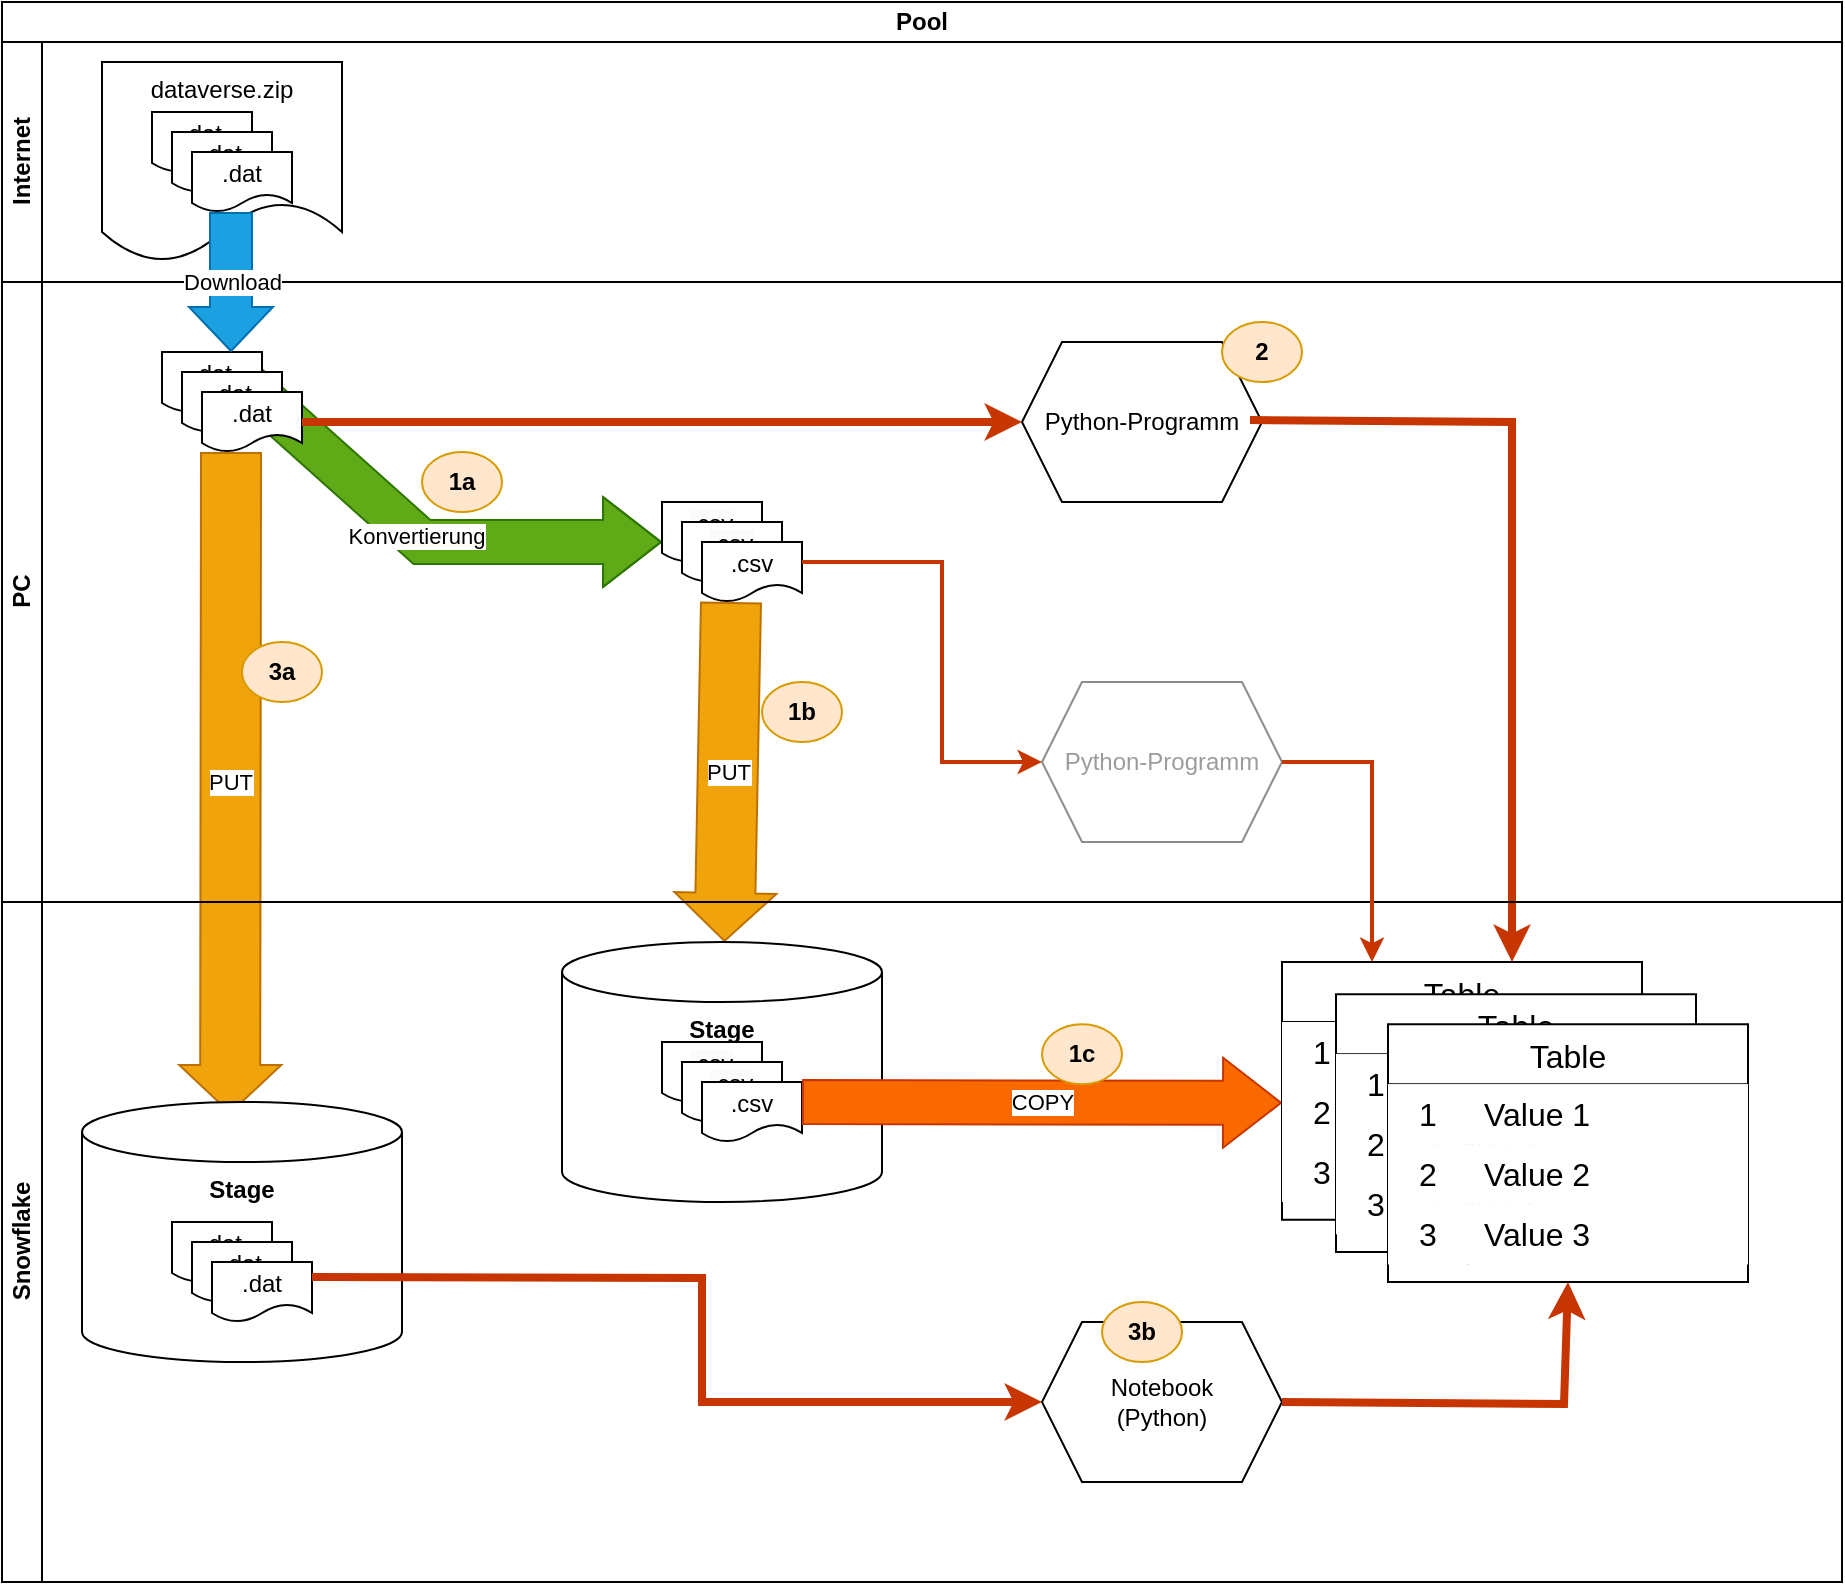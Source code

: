 <mxfile version="26.1.1">
  <diagram name="Seite-1" id="NnFTCDgXfYw4PKgfzdPt">
    <mxGraphModel dx="1194" dy="814" grid="1" gridSize="10" guides="1" tooltips="1" connect="1" arrows="1" fold="1" page="1" pageScale="1" pageWidth="1654" pageHeight="1169" math="0" shadow="0">
      <root>
        <mxCell id="0" />
        <mxCell id="1" parent="0" />
        <mxCell id="tnPi00TP8yUcU2jU27cu-1" value="Pool" style="swimlane;html=1;childLayout=stackLayout;resizeParent=1;resizeParentMax=0;horizontal=1;startSize=20;horizontalStack=0;whiteSpace=wrap;" parent="1" vertex="1">
          <mxGeometry x="90" y="230" width="920" height="790" as="geometry" />
        </mxCell>
        <mxCell id="tnPi00TP8yUcU2jU27cu-2" value="Internet" style="swimlane;html=1;startSize=20;horizontal=0;" parent="tnPi00TP8yUcU2jU27cu-1" vertex="1">
          <mxGeometry y="20" width="920" height="120" as="geometry" />
        </mxCell>
        <mxCell id="tnPi00TP8yUcU2jU27cu-6" value="dataverse.zip" style="shape=document;whiteSpace=wrap;html=1;boundedLbl=1;verticalAlign=top;" parent="tnPi00TP8yUcU2jU27cu-2" vertex="1">
          <mxGeometry x="50" y="10" width="120" height="100" as="geometry" />
        </mxCell>
        <mxCell id="tnPi00TP8yUcU2jU27cu-10" value="" style="group" parent="tnPi00TP8yUcU2jU27cu-2" vertex="1" connectable="0">
          <mxGeometry x="75" y="35" width="70" height="50" as="geometry" />
        </mxCell>
        <mxCell id="tnPi00TP8yUcU2jU27cu-7" value=".dat" style="shape=document;whiteSpace=wrap;html=1;boundedLbl=1;" parent="tnPi00TP8yUcU2jU27cu-10" vertex="1">
          <mxGeometry width="50" height="30" as="geometry" />
        </mxCell>
        <mxCell id="tnPi00TP8yUcU2jU27cu-8" value=".dat" style="shape=document;whiteSpace=wrap;html=1;boundedLbl=1;" parent="tnPi00TP8yUcU2jU27cu-10" vertex="1">
          <mxGeometry x="10" y="10" width="50" height="30" as="geometry" />
        </mxCell>
        <mxCell id="tnPi00TP8yUcU2jU27cu-9" value=".dat" style="shape=document;whiteSpace=wrap;html=1;boundedLbl=1;" parent="tnPi00TP8yUcU2jU27cu-10" vertex="1">
          <mxGeometry x="20" y="20" width="50" height="30" as="geometry" />
        </mxCell>
        <mxCell id="tnPi00TP8yUcU2jU27cu-3" value="PC" style="swimlane;html=1;startSize=20;horizontal=0;" parent="tnPi00TP8yUcU2jU27cu-1" vertex="1">
          <mxGeometry y="140" width="920" height="310" as="geometry" />
        </mxCell>
        <mxCell id="tnPi00TP8yUcU2jU27cu-23" value="Konvertierung" style="shape=flexArrow;endArrow=classic;html=1;rounded=0;endWidth=22;endSize=9.33;width=22;fillColor=#60a917;strokeColor=#2D7600;exitX=0.5;exitY=0;exitDx=0;exitDy=0;" parent="tnPi00TP8yUcU2jU27cu-3" source="tnPi00TP8yUcU2jU27cu-15" edge="1">
          <mxGeometry width="50" height="50" relative="1" as="geometry">
            <mxPoint x="150" y="50" as="sourcePoint" />
            <mxPoint x="330" y="130" as="targetPoint" />
            <Array as="points">
              <mxPoint x="210" y="130" />
            </Array>
          </mxGeometry>
        </mxCell>
        <mxCell id="tnPi00TP8yUcU2jU27cu-13" value="" style="group" parent="tnPi00TP8yUcU2jU27cu-3" vertex="1" connectable="0">
          <mxGeometry x="80" y="35" width="70" height="50" as="geometry" />
        </mxCell>
        <mxCell id="tnPi00TP8yUcU2jU27cu-14" value=".dat" style="shape=document;whiteSpace=wrap;html=1;boundedLbl=1;" parent="tnPi00TP8yUcU2jU27cu-13" vertex="1">
          <mxGeometry width="50" height="30" as="geometry" />
        </mxCell>
        <mxCell id="tnPi00TP8yUcU2jU27cu-15" value=".dat" style="shape=document;whiteSpace=wrap;html=1;boundedLbl=1;" parent="tnPi00TP8yUcU2jU27cu-13" vertex="1">
          <mxGeometry x="10" y="10" width="50" height="30" as="geometry" />
        </mxCell>
        <mxCell id="tnPi00TP8yUcU2jU27cu-16" value=".dat" style="shape=document;whiteSpace=wrap;html=1;boundedLbl=1;" parent="tnPi00TP8yUcU2jU27cu-13" vertex="1">
          <mxGeometry x="20" y="20" width="50" height="30" as="geometry" />
        </mxCell>
        <mxCell id="tnPi00TP8yUcU2jU27cu-22" value="" style="group" parent="tnPi00TP8yUcU2jU27cu-3" vertex="1" connectable="0">
          <mxGeometry x="330" y="110" width="70" height="50" as="geometry" />
        </mxCell>
        <mxCell id="tnPi00TP8yUcU2jU27cu-19" value="&lt;span style=&quot;color: rgb(0, 0, 0); font-family: Helvetica; font-size: 12px; font-style: normal; font-variant-ligatures: normal; font-variant-caps: normal; font-weight: 400; letter-spacing: normal; orphans: 2; text-align: center; text-indent: 0px; text-transform: none; widows: 2; word-spacing: 0px; -webkit-text-stroke-width: 0px; white-space: normal; background-color: rgb(251, 251, 251); text-decoration-thickness: initial; text-decoration-style: initial; text-decoration-color: initial; display: inline !important; float: none;&quot;&gt;.csv&lt;/span&gt;" style="shape=document;whiteSpace=wrap;html=1;boundedLbl=1;" parent="tnPi00TP8yUcU2jU27cu-22" vertex="1">
          <mxGeometry width="50" height="30" as="geometry" />
        </mxCell>
        <mxCell id="tnPi00TP8yUcU2jU27cu-20" value="&lt;span style=&quot;color: rgb(0, 0, 0); font-family: Helvetica; font-size: 12px; font-style: normal; font-variant-ligatures: normal; font-variant-caps: normal; font-weight: 400; letter-spacing: normal; orphans: 2; text-align: center; text-indent: 0px; text-transform: none; widows: 2; word-spacing: 0px; -webkit-text-stroke-width: 0px; white-space: normal; background-color: rgb(251, 251, 251); text-decoration-thickness: initial; text-decoration-style: initial; text-decoration-color: initial; display: inline !important; float: none;&quot;&gt;.csv&lt;/span&gt;" style="shape=document;whiteSpace=wrap;html=1;boundedLbl=1;" parent="tnPi00TP8yUcU2jU27cu-22" vertex="1">
          <mxGeometry x="10" y="10" width="50" height="30" as="geometry" />
        </mxCell>
        <mxCell id="tnPi00TP8yUcU2jU27cu-21" value=".csv" style="shape=document;whiteSpace=wrap;html=1;boundedLbl=1;" parent="tnPi00TP8yUcU2jU27cu-22" vertex="1">
          <mxGeometry x="20" y="20" width="50" height="30" as="geometry" />
        </mxCell>
        <mxCell id="tnPi00TP8yUcU2jU27cu-28" value="PUT" style="shape=flexArrow;endArrow=classic;html=1;rounded=0;fillColor=#f0a30a;strokeColor=#BD7000;width=30;endSize=7.67;" parent="tnPi00TP8yUcU2jU27cu-22" target="tnPi00TP8yUcU2jU27cu-35" edge="1">
          <mxGeometry width="50" height="50" relative="1" as="geometry">
            <mxPoint x="34.5" y="50" as="sourcePoint" />
            <mxPoint x="34.5" y="100" as="targetPoint" />
          </mxGeometry>
        </mxCell>
        <mxCell id="tnPi00TP8yUcU2jU27cu-17" value="Download" style="shape=flexArrow;endArrow=classic;html=1;rounded=0;fillColor=#1ba1e2;strokeColor=#006EAF;width=21;endSize=7;" parent="tnPi00TP8yUcU2jU27cu-3" edge="1">
          <mxGeometry width="50" height="50" relative="1" as="geometry">
            <mxPoint x="114.5" y="-35" as="sourcePoint" />
            <mxPoint x="114.5" y="35" as="targetPoint" />
          </mxGeometry>
        </mxCell>
        <mxCell id="tnPi00TP8yUcU2jU27cu-30" value="PUT" style="shape=flexArrow;endArrow=classic;html=1;rounded=0;fillColor=#f0a30a;strokeColor=#BD7000;width=30;endSize=7.67;entryX=0.463;entryY=0.046;entryDx=0;entryDy=0;entryPerimeter=0;" parent="tnPi00TP8yUcU2jU27cu-3" target="tnPi00TP8yUcU2jU27cu-27" edge="1">
          <mxGeometry width="50" height="50" relative="1" as="geometry">
            <mxPoint x="114.5" y="85" as="sourcePoint" />
            <mxPoint x="114.5" y="155" as="targetPoint" />
          </mxGeometry>
        </mxCell>
        <mxCell id="tnPi00TP8yUcU2jU27cu-72" value="Python-Programm" style="shape=hexagon;perimeter=hexagonPerimeter2;whiteSpace=wrap;html=1;fixedSize=1;fontColor=#9C9C9C;strokeColor=#8C8C8C;" parent="tnPi00TP8yUcU2jU27cu-3" vertex="1">
          <mxGeometry x="520" y="200" width="120" height="80" as="geometry" />
        </mxCell>
        <mxCell id="tnPi00TP8yUcU2jU27cu-76" value="Python-Programm" style="shape=hexagon;perimeter=hexagonPerimeter2;whiteSpace=wrap;html=1;fixedSize=1;" parent="tnPi00TP8yUcU2jU27cu-3" vertex="1">
          <mxGeometry x="510" y="30" width="120" height="80" as="geometry" />
        </mxCell>
        <mxCell id="tnPi00TP8yUcU2jU27cu-77" value="" style="endArrow=classic;html=1;rounded=0;fillColor=#fa6800;strokeColor=#C73500;exitX=0.95;exitY=0.488;exitDx=0;exitDy=0;strokeWidth=4;entryX=0.25;entryY=0;entryDx=0;entryDy=0;exitPerimeter=0;" parent="tnPi00TP8yUcU2jU27cu-3" source="tnPi00TP8yUcU2jU27cu-76" edge="1">
          <mxGeometry width="50" height="50" relative="1" as="geometry">
            <mxPoint x="710" y="240" as="sourcePoint" />
            <mxPoint x="755" y="340" as="targetPoint" />
            <Array as="points">
              <mxPoint x="755" y="70" />
              <mxPoint x="755" y="240" />
            </Array>
          </mxGeometry>
        </mxCell>
        <mxCell id="tnPi00TP8yUcU2jU27cu-78" value="" style="endArrow=classic;html=1;rounded=0;fillColor=#fa6800;strokeColor=#C73500;exitX=1;exitY=0.5;exitDx=0;exitDy=0;strokeWidth=4;entryX=0;entryY=0.5;entryDx=0;entryDy=0;" parent="tnPi00TP8yUcU2jU27cu-3" source="tnPi00TP8yUcU2jU27cu-16" target="tnPi00TP8yUcU2jU27cu-76" edge="1">
          <mxGeometry width="50" height="50" relative="1" as="geometry">
            <mxPoint x="644" y="99" as="sourcePoint" />
            <mxPoint x="840" y="220" as="targetPoint" />
            <Array as="points">
              <mxPoint x="370" y="70" />
            </Array>
          </mxGeometry>
        </mxCell>
        <mxCell id="rTcr-sb7qPye0Pc1BiOK-2" value="1b" style="ellipse;whiteSpace=wrap;html=1;fontStyle=1;fillStyle=solid;fillColor=#ffe6cc;strokeColor=#d79b00;" parent="tnPi00TP8yUcU2jU27cu-3" vertex="1">
          <mxGeometry x="380" y="200" width="40" height="30" as="geometry" />
        </mxCell>
        <mxCell id="rTcr-sb7qPye0Pc1BiOK-5" value="3a" style="ellipse;whiteSpace=wrap;html=1;fontStyle=1;fillStyle=solid;fillColor=#ffe6cc;strokeColor=#d79b00;" parent="tnPi00TP8yUcU2jU27cu-3" vertex="1">
          <mxGeometry x="120" y="180" width="40" height="30" as="geometry" />
        </mxCell>
        <mxCell id="rTcr-sb7qPye0Pc1BiOK-1" value="2" style="ellipse;whiteSpace=wrap;html=1;fontStyle=1;fillStyle=solid;fillColor=#ffe6cc;strokeColor=#d79b00;" parent="tnPi00TP8yUcU2jU27cu-3" vertex="1">
          <mxGeometry x="610" y="20" width="40" height="30" as="geometry" />
        </mxCell>
        <mxCell id="tWwMgMQECgDxcn3yTNyy-1" value="1a" style="ellipse;whiteSpace=wrap;html=1;fontStyle=1;fillStyle=solid;fillColor=#ffe6cc;strokeColor=#d79b00;" vertex="1" parent="tnPi00TP8yUcU2jU27cu-3">
          <mxGeometry x="210" y="85" width="40" height="30" as="geometry" />
        </mxCell>
        <mxCell id="tnPi00TP8yUcU2jU27cu-4" value="Snowflake" style="swimlane;html=1;startSize=20;horizontal=0;" parent="tnPi00TP8yUcU2jU27cu-1" vertex="1">
          <mxGeometry y="450" width="920" height="340" as="geometry" />
        </mxCell>
        <mxCell id="tnPi00TP8yUcU2jU27cu-27" value="Stage" style="shape=cylinder3;whiteSpace=wrap;html=1;boundedLbl=1;backgroundOutline=1;size=15;verticalAlign=top;fontStyle=1" parent="tnPi00TP8yUcU2jU27cu-4" vertex="1">
          <mxGeometry x="40" y="100" width="160" height="130" as="geometry" />
        </mxCell>
        <mxCell id="tnPi00TP8yUcU2jU27cu-31" value="" style="group" parent="tnPi00TP8yUcU2jU27cu-4" vertex="1" connectable="0">
          <mxGeometry x="85" y="160" width="70" height="50" as="geometry" />
        </mxCell>
        <mxCell id="tnPi00TP8yUcU2jU27cu-32" value=".dat" style="shape=document;whiteSpace=wrap;html=1;boundedLbl=1;" parent="tnPi00TP8yUcU2jU27cu-31" vertex="1">
          <mxGeometry width="50" height="30" as="geometry" />
        </mxCell>
        <mxCell id="tnPi00TP8yUcU2jU27cu-33" value=".dat" style="shape=document;whiteSpace=wrap;html=1;boundedLbl=1;" parent="tnPi00TP8yUcU2jU27cu-31" vertex="1">
          <mxGeometry x="10" y="10" width="50" height="30" as="geometry" />
        </mxCell>
        <mxCell id="tnPi00TP8yUcU2jU27cu-34" value=".dat" style="shape=document;whiteSpace=wrap;html=1;boundedLbl=1;" parent="tnPi00TP8yUcU2jU27cu-31" vertex="1">
          <mxGeometry x="20" y="20" width="50" height="30" as="geometry" />
        </mxCell>
        <mxCell id="tnPi00TP8yUcU2jU27cu-35" value="Stage" style="shape=cylinder3;whiteSpace=wrap;html=1;boundedLbl=1;backgroundOutline=1;size=15;verticalAlign=top;fontStyle=1" parent="tnPi00TP8yUcU2jU27cu-4" vertex="1">
          <mxGeometry x="280" y="20" width="160" height="130" as="geometry" />
        </mxCell>
        <mxCell id="tnPi00TP8yUcU2jU27cu-36" value="" style="group" parent="tnPi00TP8yUcU2jU27cu-4" vertex="1" connectable="0">
          <mxGeometry x="330" y="70" width="70" height="50" as="geometry" />
        </mxCell>
        <mxCell id="tnPi00TP8yUcU2jU27cu-37" value="&lt;span style=&quot;color: rgb(0, 0, 0); font-family: Helvetica; font-size: 12px; font-style: normal; font-variant-ligatures: normal; font-variant-caps: normal; font-weight: 400; letter-spacing: normal; orphans: 2; text-align: center; text-indent: 0px; text-transform: none; widows: 2; word-spacing: 0px; -webkit-text-stroke-width: 0px; white-space: normal; background-color: rgb(251, 251, 251); text-decoration-thickness: initial; text-decoration-style: initial; text-decoration-color: initial; display: inline !important; float: none;&quot;&gt;.csv&lt;/span&gt;" style="shape=document;whiteSpace=wrap;html=1;boundedLbl=1;" parent="tnPi00TP8yUcU2jU27cu-36" vertex="1">
          <mxGeometry width="50" height="30" as="geometry" />
        </mxCell>
        <mxCell id="tnPi00TP8yUcU2jU27cu-38" value="&lt;span style=&quot;color: rgb(0, 0, 0); font-family: Helvetica; font-size: 12px; font-style: normal; font-variant-ligatures: normal; font-variant-caps: normal; font-weight: 400; letter-spacing: normal; orphans: 2; text-align: center; text-indent: 0px; text-transform: none; widows: 2; word-spacing: 0px; -webkit-text-stroke-width: 0px; white-space: normal; background-color: rgb(251, 251, 251); text-decoration-thickness: initial; text-decoration-style: initial; text-decoration-color: initial; display: inline !important; float: none;&quot;&gt;.csv&lt;/span&gt;" style="shape=document;whiteSpace=wrap;html=1;boundedLbl=1;" parent="tnPi00TP8yUcU2jU27cu-36" vertex="1">
          <mxGeometry x="10" y="10" width="50" height="30" as="geometry" />
        </mxCell>
        <mxCell id="tnPi00TP8yUcU2jU27cu-39" value=".csv" style="shape=document;whiteSpace=wrap;html=1;boundedLbl=1;" parent="tnPi00TP8yUcU2jU27cu-36" vertex="1">
          <mxGeometry x="20" y="20" width="50" height="30" as="geometry" />
        </mxCell>
        <mxCell id="tnPi00TP8yUcU2jU27cu-71" value="COPY" style="shape=flexArrow;endArrow=classic;html=1;rounded=0;endWidth=22;endSize=9.33;width=22;fillColor=#fa6800;strokeColor=#C73500;entryX=0;entryY=0.5;entryDx=0;entryDy=0;" parent="tnPi00TP8yUcU2jU27cu-4" edge="1">
          <mxGeometry width="50" height="50" relative="1" as="geometry">
            <mxPoint x="400" y="100" as="sourcePoint" />
            <mxPoint x="640" y="100.43" as="targetPoint" />
          </mxGeometry>
        </mxCell>
        <mxCell id="tnPi00TP8yUcU2jU27cu-79" value="Notebook&lt;div&gt;(Python)&lt;/div&gt;" style="shape=hexagon;perimeter=hexagonPerimeter2;whiteSpace=wrap;html=1;fixedSize=1;" parent="tnPi00TP8yUcU2jU27cu-4" vertex="1">
          <mxGeometry x="520" y="210" width="120" height="80" as="geometry" />
        </mxCell>
        <mxCell id="tnPi00TP8yUcU2jU27cu-80" value="" style="endArrow=classic;html=1;rounded=0;fillColor=#fa6800;strokeColor=#C73500;exitX=1;exitY=0.5;exitDx=0;exitDy=0;strokeWidth=4;entryX=0.5;entryY=1;entryDx=0;entryDy=0;" parent="tnPi00TP8yUcU2jU27cu-4" source="tnPi00TP8yUcU2jU27cu-79" target="tnPi00TP8yUcU2jU27cu-60" edge="1">
          <mxGeometry width="50" height="50" relative="1" as="geometry">
            <mxPoint x="650" y="250" as="sourcePoint" />
            <mxPoint x="776" y="671" as="targetPoint" />
            <Array as="points">
              <mxPoint x="781" y="251" />
            </Array>
          </mxGeometry>
        </mxCell>
        <mxCell id="tnPi00TP8yUcU2jU27cu-81" value="" style="endArrow=classic;html=1;rounded=0;fillColor=#fa6800;strokeColor=#C73500;exitX=1;exitY=0.25;exitDx=0;exitDy=0;strokeWidth=4;entryX=0;entryY=0.5;entryDx=0;entryDy=0;" parent="tnPi00TP8yUcU2jU27cu-4" source="tnPi00TP8yUcU2jU27cu-34" target="tnPi00TP8yUcU2jU27cu-79" edge="1">
          <mxGeometry width="50" height="50" relative="1" as="geometry">
            <mxPoint x="210" y="260" as="sourcePoint" />
            <mxPoint x="353" y="200" as="targetPoint" />
            <Array as="points">
              <mxPoint x="350" y="188" />
              <mxPoint x="350" y="250" />
            </Array>
          </mxGeometry>
        </mxCell>
        <mxCell id="tnPi00TP8yUcU2jU27cu-40" value="Table" style="shape=table;startSize=30;container=1;collapsible=0;childLayout=tableLayout;fixedRows=1;rowLines=0;fontStyle=0;fontSize=16;fillStyle=solid;" parent="tnPi00TP8yUcU2jU27cu-4" vertex="1">
          <mxGeometry x="640" y="30" width="180" height="128.859" as="geometry" />
        </mxCell>
        <mxCell id="tnPi00TP8yUcU2jU27cu-41" value="" style="shape=tableRow;horizontal=0;startSize=0;swimlaneHead=0;swimlaneBody=0;top=0;left=0;bottom=0;right=0;collapsible=0;dropTarget=0;points=[[0,0.5],[1,0.5]];portConstraint=eastwest;fontSize=16;fillStyle=solid;" parent="tnPi00TP8yUcU2jU27cu-40" vertex="1">
          <mxGeometry y="30" width="180" height="30" as="geometry" />
        </mxCell>
        <mxCell id="tnPi00TP8yUcU2jU27cu-42" value="1" style="shape=partialRectangle;html=1;whiteSpace=wrap;connectable=0;top=0;left=0;bottom=0;right=0;overflow=hidden;pointerEvents=1;fontSize=16;fillStyle=solid;" parent="tnPi00TP8yUcU2jU27cu-41" vertex="1">
          <mxGeometry width="40" height="30" as="geometry">
            <mxRectangle width="40" height="30" as="alternateBounds" />
          </mxGeometry>
        </mxCell>
        <mxCell id="tnPi00TP8yUcU2jU27cu-43" value="Value 1" style="shape=partialRectangle;html=1;whiteSpace=wrap;connectable=0;top=0;left=0;bottom=0;right=0;align=left;spacingLeft=6;overflow=hidden;fontSize=16;fillStyle=solid;" parent="tnPi00TP8yUcU2jU27cu-41" vertex="1">
          <mxGeometry x="40" width="140" height="30" as="geometry">
            <mxRectangle width="140" height="30" as="alternateBounds" />
          </mxGeometry>
        </mxCell>
        <mxCell id="tnPi00TP8yUcU2jU27cu-44" value="" style="shape=tableRow;horizontal=0;startSize=0;swimlaneHead=0;swimlaneBody=0;top=0;left=0;bottom=0;right=0;collapsible=0;dropTarget=0;points=[[0,0.5],[1,0.5]];portConstraint=eastwest;fontSize=16;fillStyle=solid;" parent="tnPi00TP8yUcU2jU27cu-40" vertex="1">
          <mxGeometry y="60" width="180" height="30" as="geometry" />
        </mxCell>
        <mxCell id="tnPi00TP8yUcU2jU27cu-45" value="2" style="shape=partialRectangle;html=1;whiteSpace=wrap;connectable=0;top=0;left=0;bottom=0;right=0;overflow=hidden;fontSize=16;fillStyle=solid;" parent="tnPi00TP8yUcU2jU27cu-44" vertex="1">
          <mxGeometry width="40" height="30" as="geometry">
            <mxRectangle width="40" height="30" as="alternateBounds" />
          </mxGeometry>
        </mxCell>
        <mxCell id="tnPi00TP8yUcU2jU27cu-46" value="Value 2" style="shape=partialRectangle;html=1;whiteSpace=wrap;connectable=0;top=0;left=0;bottom=0;right=0;align=left;spacingLeft=6;overflow=hidden;fontSize=16;fillStyle=solid;" parent="tnPi00TP8yUcU2jU27cu-44" vertex="1">
          <mxGeometry x="40" width="140" height="30" as="geometry">
            <mxRectangle width="140" height="30" as="alternateBounds" />
          </mxGeometry>
        </mxCell>
        <mxCell id="tnPi00TP8yUcU2jU27cu-47" value="" style="shape=tableRow;horizontal=0;startSize=0;swimlaneHead=0;swimlaneBody=0;top=0;left=0;bottom=0;right=0;collapsible=0;dropTarget=0;points=[[0,0.5],[1,0.5]];portConstraint=eastwest;fontSize=16;fillStyle=solid;" parent="tnPi00TP8yUcU2jU27cu-40" vertex="1">
          <mxGeometry y="90" width="180" height="30" as="geometry" />
        </mxCell>
        <mxCell id="tnPi00TP8yUcU2jU27cu-48" value="3" style="shape=partialRectangle;html=1;whiteSpace=wrap;connectable=0;top=0;left=0;bottom=0;right=0;overflow=hidden;fontSize=16;fillStyle=solid;" parent="tnPi00TP8yUcU2jU27cu-47" vertex="1">
          <mxGeometry width="40" height="30" as="geometry">
            <mxRectangle width="40" height="30" as="alternateBounds" />
          </mxGeometry>
        </mxCell>
        <mxCell id="tnPi00TP8yUcU2jU27cu-49" value="Value 3" style="shape=partialRectangle;html=1;whiteSpace=wrap;connectable=0;top=0;left=0;bottom=0;right=0;align=left;spacingLeft=6;overflow=hidden;fontSize=16;fillStyle=solid;" parent="tnPi00TP8yUcU2jU27cu-47" vertex="1">
          <mxGeometry x="40" width="140" height="30" as="geometry">
            <mxRectangle width="140" height="30" as="alternateBounds" />
          </mxGeometry>
        </mxCell>
        <mxCell id="tnPi00TP8yUcU2jU27cu-50" value="Table" style="shape=table;startSize=30;container=1;collapsible=0;childLayout=tableLayout;fixedRows=1;rowLines=0;fontStyle=0;fontSize=16;fillStyle=solid;" parent="tnPi00TP8yUcU2jU27cu-4" vertex="1">
          <mxGeometry x="667" y="46.107" width="180" height="128.859" as="geometry" />
        </mxCell>
        <mxCell id="tnPi00TP8yUcU2jU27cu-51" value="" style="shape=tableRow;horizontal=0;startSize=0;swimlaneHead=0;swimlaneBody=0;top=0;left=0;bottom=0;right=0;collapsible=0;dropTarget=0;points=[[0,0.5],[1,0.5]];portConstraint=eastwest;fontSize=16;fillStyle=solid;" parent="tnPi00TP8yUcU2jU27cu-50" vertex="1">
          <mxGeometry y="30" width="180" height="30" as="geometry" />
        </mxCell>
        <mxCell id="tnPi00TP8yUcU2jU27cu-52" value="1" style="shape=partialRectangle;html=1;whiteSpace=wrap;connectable=0;top=0;left=0;bottom=0;right=0;overflow=hidden;pointerEvents=1;fontSize=16;fillStyle=solid;" parent="tnPi00TP8yUcU2jU27cu-51" vertex="1">
          <mxGeometry width="40" height="30" as="geometry">
            <mxRectangle width="40" height="30" as="alternateBounds" />
          </mxGeometry>
        </mxCell>
        <mxCell id="tnPi00TP8yUcU2jU27cu-53" value="Value 1" style="shape=partialRectangle;html=1;whiteSpace=wrap;connectable=0;top=0;left=0;bottom=0;right=0;align=left;spacingLeft=6;overflow=hidden;fontSize=16;fillStyle=solid;" parent="tnPi00TP8yUcU2jU27cu-51" vertex="1">
          <mxGeometry x="40" width="140" height="30" as="geometry">
            <mxRectangle width="140" height="30" as="alternateBounds" />
          </mxGeometry>
        </mxCell>
        <mxCell id="tnPi00TP8yUcU2jU27cu-54" value="" style="shape=tableRow;horizontal=0;startSize=0;swimlaneHead=0;swimlaneBody=0;top=0;left=0;bottom=0;right=0;collapsible=0;dropTarget=0;points=[[0,0.5],[1,0.5]];portConstraint=eastwest;fontSize=16;fillStyle=solid;" parent="tnPi00TP8yUcU2jU27cu-50" vertex="1">
          <mxGeometry y="60" width="180" height="30" as="geometry" />
        </mxCell>
        <mxCell id="tnPi00TP8yUcU2jU27cu-55" value="2" style="shape=partialRectangle;html=1;whiteSpace=wrap;connectable=0;top=0;left=0;bottom=0;right=0;overflow=hidden;fontSize=16;fillStyle=solid;" parent="tnPi00TP8yUcU2jU27cu-54" vertex="1">
          <mxGeometry width="40" height="30" as="geometry">
            <mxRectangle width="40" height="30" as="alternateBounds" />
          </mxGeometry>
        </mxCell>
        <mxCell id="tnPi00TP8yUcU2jU27cu-56" value="Value 2" style="shape=partialRectangle;html=1;whiteSpace=wrap;connectable=0;top=0;left=0;bottom=0;right=0;align=left;spacingLeft=6;overflow=hidden;fontSize=16;fillStyle=solid;" parent="tnPi00TP8yUcU2jU27cu-54" vertex="1">
          <mxGeometry x="40" width="140" height="30" as="geometry">
            <mxRectangle width="140" height="30" as="alternateBounds" />
          </mxGeometry>
        </mxCell>
        <mxCell id="tnPi00TP8yUcU2jU27cu-57" value="" style="shape=tableRow;horizontal=0;startSize=0;swimlaneHead=0;swimlaneBody=0;top=0;left=0;bottom=0;right=0;collapsible=0;dropTarget=0;points=[[0,0.5],[1,0.5]];portConstraint=eastwest;fontSize=16;fillStyle=solid;" parent="tnPi00TP8yUcU2jU27cu-50" vertex="1">
          <mxGeometry y="90" width="180" height="30" as="geometry" />
        </mxCell>
        <mxCell id="tnPi00TP8yUcU2jU27cu-58" value="3" style="shape=partialRectangle;html=1;whiteSpace=wrap;connectable=0;top=0;left=0;bottom=0;right=0;overflow=hidden;fontSize=16;fillStyle=solid;" parent="tnPi00TP8yUcU2jU27cu-57" vertex="1">
          <mxGeometry width="40" height="30" as="geometry">
            <mxRectangle width="40" height="30" as="alternateBounds" />
          </mxGeometry>
        </mxCell>
        <mxCell id="tnPi00TP8yUcU2jU27cu-59" value="Value 3" style="shape=partialRectangle;html=1;whiteSpace=wrap;connectable=0;top=0;left=0;bottom=0;right=0;align=left;spacingLeft=6;overflow=hidden;fontSize=16;fillStyle=solid;" parent="tnPi00TP8yUcU2jU27cu-57" vertex="1">
          <mxGeometry x="40" width="140" height="30" as="geometry">
            <mxRectangle width="140" height="30" as="alternateBounds" />
          </mxGeometry>
        </mxCell>
        <mxCell id="tnPi00TP8yUcU2jU27cu-60" value="Table" style="shape=table;startSize=30;container=1;collapsible=0;childLayout=tableLayout;fixedRows=1;rowLines=0;fontStyle=0;fontSize=16;fillStyle=solid;" parent="tnPi00TP8yUcU2jU27cu-4" vertex="1">
          <mxGeometry x="693" y="61.141" width="180" height="128.859" as="geometry" />
        </mxCell>
        <mxCell id="tnPi00TP8yUcU2jU27cu-61" value="" style="shape=tableRow;horizontal=0;startSize=0;swimlaneHead=0;swimlaneBody=0;top=0;left=0;bottom=0;right=0;collapsible=0;dropTarget=0;points=[[0,0.5],[1,0.5]];portConstraint=eastwest;fontSize=16;fillStyle=solid;" parent="tnPi00TP8yUcU2jU27cu-60" vertex="1">
          <mxGeometry y="30" width="180" height="30" as="geometry" />
        </mxCell>
        <mxCell id="tnPi00TP8yUcU2jU27cu-62" value="1" style="shape=partialRectangle;html=1;whiteSpace=wrap;connectable=0;top=0;left=0;bottom=0;right=0;overflow=hidden;pointerEvents=1;fontSize=16;fillStyle=solid;" parent="tnPi00TP8yUcU2jU27cu-61" vertex="1">
          <mxGeometry width="40" height="30" as="geometry">
            <mxRectangle width="40" height="30" as="alternateBounds" />
          </mxGeometry>
        </mxCell>
        <mxCell id="tnPi00TP8yUcU2jU27cu-63" value="Value 1" style="shape=partialRectangle;html=1;whiteSpace=wrap;connectable=0;top=0;left=0;bottom=0;right=0;align=left;spacingLeft=6;overflow=hidden;fontSize=16;fillStyle=solid;" parent="tnPi00TP8yUcU2jU27cu-61" vertex="1">
          <mxGeometry x="40" width="140" height="30" as="geometry">
            <mxRectangle width="140" height="30" as="alternateBounds" />
          </mxGeometry>
        </mxCell>
        <mxCell id="tnPi00TP8yUcU2jU27cu-64" value="" style="shape=tableRow;horizontal=0;startSize=0;swimlaneHead=0;swimlaneBody=0;top=0;left=0;bottom=0;right=0;collapsible=0;dropTarget=0;points=[[0,0.5],[1,0.5]];portConstraint=eastwest;fontSize=16;fillStyle=solid;" parent="tnPi00TP8yUcU2jU27cu-60" vertex="1">
          <mxGeometry y="60" width="180" height="30" as="geometry" />
        </mxCell>
        <mxCell id="tnPi00TP8yUcU2jU27cu-65" value="2" style="shape=partialRectangle;html=1;whiteSpace=wrap;connectable=0;top=0;left=0;bottom=0;right=0;overflow=hidden;fontSize=16;fillStyle=solid;" parent="tnPi00TP8yUcU2jU27cu-64" vertex="1">
          <mxGeometry width="40" height="30" as="geometry">
            <mxRectangle width="40" height="30" as="alternateBounds" />
          </mxGeometry>
        </mxCell>
        <mxCell id="tnPi00TP8yUcU2jU27cu-66" value="Value 2" style="shape=partialRectangle;html=1;whiteSpace=wrap;connectable=0;top=0;left=0;bottom=0;right=0;align=left;spacingLeft=6;overflow=hidden;fontSize=16;fillStyle=solid;" parent="tnPi00TP8yUcU2jU27cu-64" vertex="1">
          <mxGeometry x="40" width="140" height="30" as="geometry">
            <mxRectangle width="140" height="30" as="alternateBounds" />
          </mxGeometry>
        </mxCell>
        <mxCell id="tnPi00TP8yUcU2jU27cu-67" value="" style="shape=tableRow;horizontal=0;startSize=0;swimlaneHead=0;swimlaneBody=0;top=0;left=0;bottom=0;right=0;collapsible=0;dropTarget=0;points=[[0,0.5],[1,0.5]];portConstraint=eastwest;fontSize=16;fillStyle=solid;" parent="tnPi00TP8yUcU2jU27cu-60" vertex="1">
          <mxGeometry y="90" width="180" height="30" as="geometry" />
        </mxCell>
        <mxCell id="tnPi00TP8yUcU2jU27cu-68" value="3" style="shape=partialRectangle;html=1;whiteSpace=wrap;connectable=0;top=0;left=0;bottom=0;right=0;overflow=hidden;fontSize=16;fillStyle=solid;" parent="tnPi00TP8yUcU2jU27cu-67" vertex="1">
          <mxGeometry width="40" height="30" as="geometry">
            <mxRectangle width="40" height="30" as="alternateBounds" />
          </mxGeometry>
        </mxCell>
        <mxCell id="tnPi00TP8yUcU2jU27cu-69" value="Value 3" style="shape=partialRectangle;html=1;whiteSpace=wrap;connectable=0;top=0;left=0;bottom=0;right=0;align=left;spacingLeft=6;overflow=hidden;fontSize=16;fillStyle=solid;" parent="tnPi00TP8yUcU2jU27cu-67" vertex="1">
          <mxGeometry x="40" width="140" height="30" as="geometry">
            <mxRectangle width="140" height="30" as="alternateBounds" />
          </mxGeometry>
        </mxCell>
        <mxCell id="rTcr-sb7qPye0Pc1BiOK-4" value="1c" style="ellipse;whiteSpace=wrap;html=1;fontStyle=1;fillStyle=solid;fillColor=#ffe6cc;strokeColor=#d79b00;" parent="tnPi00TP8yUcU2jU27cu-4" vertex="1">
          <mxGeometry x="520" y="61.14" width="40" height="30" as="geometry" />
        </mxCell>
        <mxCell id="rTcr-sb7qPye0Pc1BiOK-6" value="3b" style="ellipse;whiteSpace=wrap;html=1;fontStyle=1;fillStyle=solid;fillColor=#ffe6cc;strokeColor=#d79b00;" parent="tnPi00TP8yUcU2jU27cu-4" vertex="1">
          <mxGeometry x="550" y="200" width="40" height="30" as="geometry" />
        </mxCell>
        <mxCell id="tnPi00TP8yUcU2jU27cu-74" value="" style="endArrow=classic;html=1;rounded=0;fillColor=#fa6800;strokeColor=#C73500;entryX=0;entryY=0.5;entryDx=0;entryDy=0;strokeWidth=2;" parent="tnPi00TP8yUcU2jU27cu-1" target="tnPi00TP8yUcU2jU27cu-72" edge="1">
          <mxGeometry width="50" height="50" relative="1" as="geometry">
            <mxPoint x="400" y="280" as="sourcePoint" />
            <mxPoint x="530" y="470" as="targetPoint" />
            <Array as="points">
              <mxPoint x="470" y="280" />
              <mxPoint x="470" y="380" />
            </Array>
          </mxGeometry>
        </mxCell>
        <mxCell id="tnPi00TP8yUcU2jU27cu-75" value="" style="endArrow=classic;html=1;rounded=0;fillColor=#fa6800;strokeColor=#C73500;exitX=1;exitY=0.5;exitDx=0;exitDy=0;strokeWidth=2;entryX=0.25;entryY=0;entryDx=0;entryDy=0;" parent="tnPi00TP8yUcU2jU27cu-1" source="tnPi00TP8yUcU2jU27cu-72" target="tnPi00TP8yUcU2jU27cu-40" edge="1">
          <mxGeometry width="50" height="50" relative="1" as="geometry">
            <mxPoint x="400" y="358" as="sourcePoint" />
            <mxPoint x="730" y="290" as="targetPoint" />
            <Array as="points">
              <mxPoint x="685" y="380" />
            </Array>
          </mxGeometry>
        </mxCell>
      </root>
    </mxGraphModel>
  </diagram>
</mxfile>
